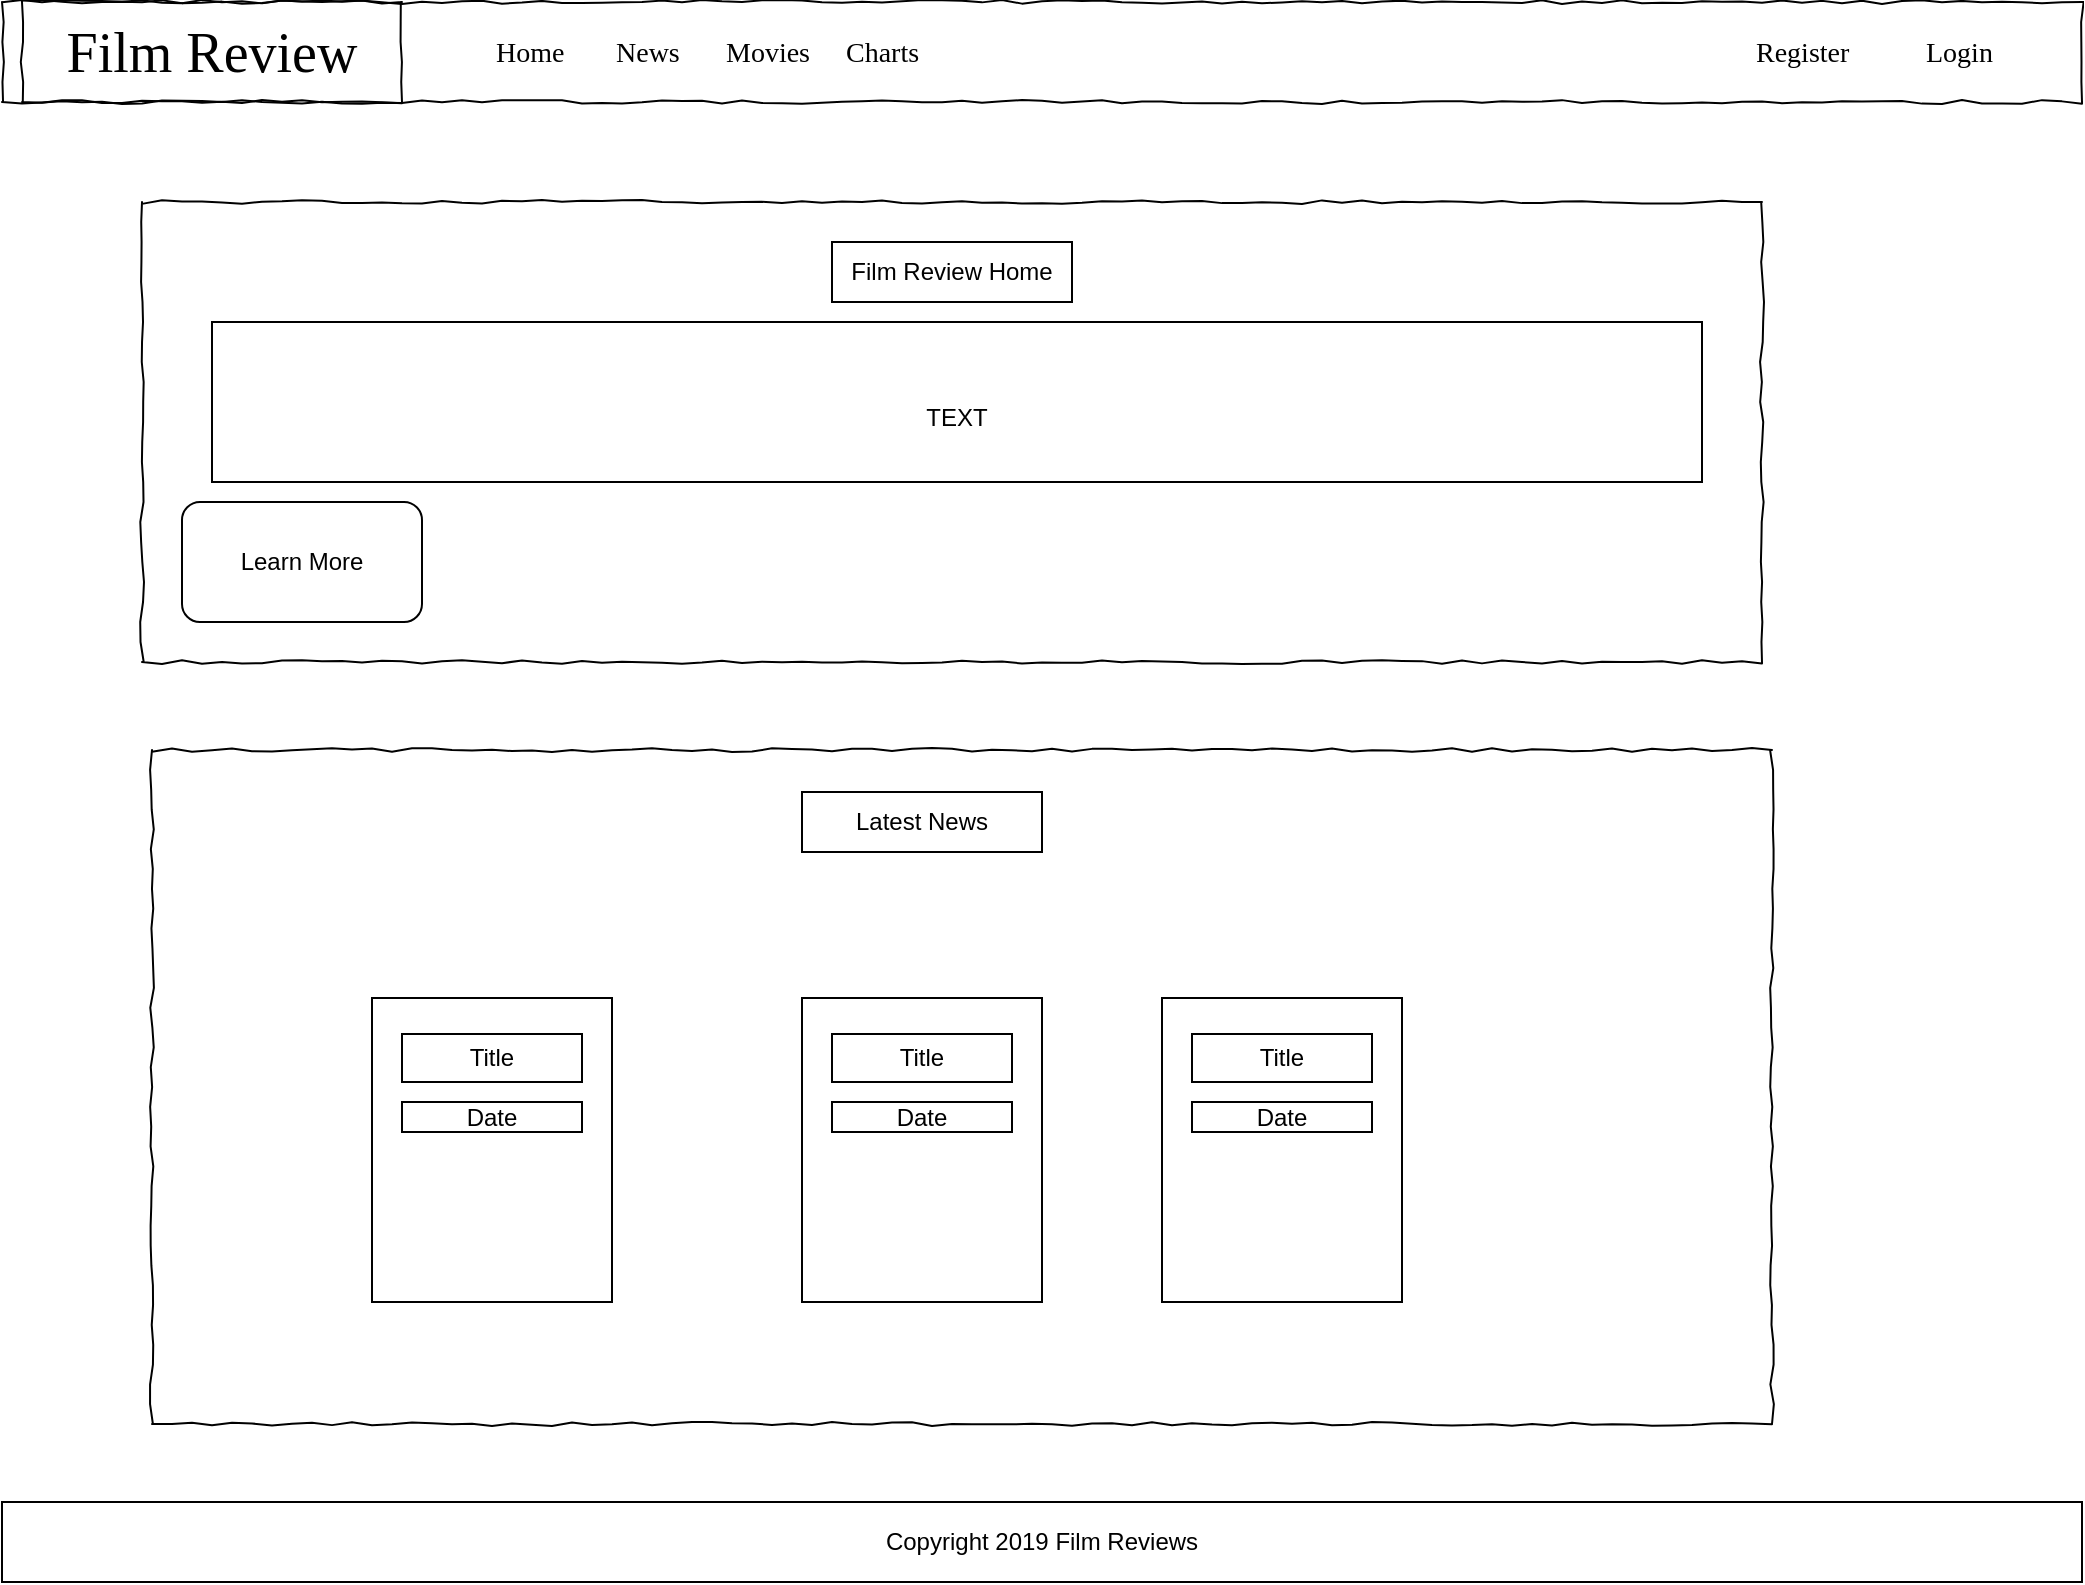 <mxfile version="10.5.7" type="device"><diagram name="Page-1" id="03018318-947c-dd8e-b7a3-06fadd420f32"><mxGraphModel dx="1394" dy="715" grid="1" gridSize="10" guides="1" tooltips="1" connect="1" arrows="1" fold="1" page="1" pageScale="1" pageWidth="1100" pageHeight="850" background="#ffffff" math="0" shadow="0"><root><mxCell id="0"/><mxCell id="1" parent="0"/><mxCell id="677b7b8949515195-2" value="Film Review" style="whiteSpace=wrap;html=1;rounded=0;shadow=0;labelBackgroundColor=none;strokeColor=#000000;strokeWidth=1;fillColor=#ffffff;fontFamily=Verdana;fontSize=28;fontColor=#000000;align=center;comic=1;" parent="1" vertex="1"><mxGeometry x="50" y="50" width="190" height="50" as="geometry"/></mxCell><mxCell id="677b7b8949515195-8" value="" style="whiteSpace=wrap;html=1;rounded=0;shadow=0;labelBackgroundColor=none;strokeColor=#000000;strokeWidth=1;fillColor=none;fontFamily=Verdana;fontSize=12;fontColor=#000000;align=center;comic=1;" parent="1" vertex="1"><mxGeometry x="110" y="150" width="810" height="230" as="geometry"/></mxCell><mxCell id="677b7b8949515195-10" value="" style="whiteSpace=wrap;html=1;rounded=0;shadow=0;labelBackgroundColor=none;strokeColor=#000000;strokeWidth=1;fillColor=none;fontFamily=Verdana;fontSize=12;fontColor=#000000;align=center;comic=1;" parent="1" vertex="1"><mxGeometry x="40" y="50" width="1040" height="50" as="geometry"/></mxCell><mxCell id="677b7b8949515195-11" value="Home" style="text;html=1;points=[];align=left;verticalAlign=top;spacingTop=-4;fontSize=14;fontFamily=Verdana;fontColor=#000000;" parent="1" vertex="1"><mxGeometry x="285" y="65" width="60" height="20" as="geometry"/></mxCell><mxCell id="677b7b8949515195-12" value="News" style="text;html=1;points=[];align=left;verticalAlign=top;spacingTop=-4;fontSize=14;fontFamily=Verdana;fontColor=#000000;" parent="1" vertex="1"><mxGeometry x="345" y="65" width="60" height="20" as="geometry"/></mxCell><mxCell id="677b7b8949515195-13" value="Movies" style="text;html=1;points=[];align=left;verticalAlign=top;spacingTop=-4;fontSize=14;fontFamily=Verdana;fontColor=#000000;" parent="1" vertex="1"><mxGeometry x="400" y="65" width="60" height="20" as="geometry"/></mxCell><mxCell id="677b7b8949515195-26" value="" style="whiteSpace=wrap;html=1;rounded=0;shadow=0;labelBackgroundColor=none;strokeColor=#000000;strokeWidth=1;fillColor=none;fontFamily=Verdana;fontSize=12;fontColor=#000000;align=center;comic=1;" parent="1" vertex="1"><mxGeometry x="115" y="424" width="810" height="337" as="geometry"/></mxCell><mxCell id="Na56FfEJawfqFOZoNTRj-1" value="Charts" style="text;html=1;points=[];align=left;verticalAlign=top;spacingTop=-4;fontSize=14;fontFamily=Verdana;fontColor=#000000;" vertex="1" parent="1"><mxGeometry x="460" y="65" width="60" height="20" as="geometry"/></mxCell><mxCell id="Na56FfEJawfqFOZoNTRj-4" value="Register&lt;br&gt;&lt;br&gt;" style="text;html=1;points=[];align=left;verticalAlign=top;spacingTop=-4;fontSize=14;fontFamily=Verdana;fontColor=#000000;" vertex="1" parent="1"><mxGeometry x="915" y="65" width="60" height="20" as="geometry"/></mxCell><mxCell id="Na56FfEJawfqFOZoNTRj-5" value="Login&lt;br&gt;&lt;br&gt;" style="text;html=1;points=[];align=left;verticalAlign=top;spacingTop=-4;fontSize=14;fontFamily=Verdana;fontColor=#000000;" vertex="1" parent="1"><mxGeometry x="1000" y="65" width="60" height="20" as="geometry"/></mxCell><mxCell id="Na56FfEJawfqFOZoNTRj-7" value="Film Review Home" style="rounded=0;whiteSpace=wrap;html=1;" vertex="1" parent="1"><mxGeometry x="455" y="170" width="120" height="30" as="geometry"/></mxCell><mxCell id="Na56FfEJawfqFOZoNTRj-9" value="Learn More" style="rounded=1;whiteSpace=wrap;html=1;" vertex="1" parent="1"><mxGeometry x="130" y="300" width="120" height="60" as="geometry"/></mxCell><mxCell id="Na56FfEJawfqFOZoNTRj-10" value="Latest News" style="rounded=0;whiteSpace=wrap;html=1;" vertex="1" parent="1"><mxGeometry x="440" y="445" width="120" height="30" as="geometry"/></mxCell><mxCell id="Na56FfEJawfqFOZoNTRj-11" value="" style="rounded=0;whiteSpace=wrap;html=1;" vertex="1" parent="1"><mxGeometry x="225" y="548" width="120" height="152" as="geometry"/></mxCell><mxCell id="Na56FfEJawfqFOZoNTRj-14" value="Title" style="rounded=0;whiteSpace=wrap;html=1;" vertex="1" parent="1"><mxGeometry x="240" y="566" width="90" height="24" as="geometry"/></mxCell><mxCell id="Na56FfEJawfqFOZoNTRj-17" value="Date" style="rounded=0;whiteSpace=wrap;html=1;" vertex="1" parent="1"><mxGeometry x="240" y="600" width="90" height="15" as="geometry"/></mxCell><mxCell id="Na56FfEJawfqFOZoNTRj-24" value="" style="rounded=0;whiteSpace=wrap;html=1;" vertex="1" parent="1"><mxGeometry x="440" y="548" width="120" height="152" as="geometry"/></mxCell><mxCell id="Na56FfEJawfqFOZoNTRj-25" value="Date" style="rounded=0;whiteSpace=wrap;html=1;" vertex="1" parent="1"><mxGeometry x="455" y="600" width="90" height="15" as="geometry"/></mxCell><mxCell id="Na56FfEJawfqFOZoNTRj-26" value="Title" style="rounded=0;whiteSpace=wrap;html=1;" vertex="1" parent="1"><mxGeometry x="455" y="566" width="90" height="24" as="geometry"/></mxCell><mxCell id="Na56FfEJawfqFOZoNTRj-27" value="" style="rounded=0;whiteSpace=wrap;html=1;" vertex="1" parent="1"><mxGeometry x="620" y="548" width="120" height="152" as="geometry"/></mxCell><mxCell id="Na56FfEJawfqFOZoNTRj-28" value="Date" style="rounded=0;whiteSpace=wrap;html=1;" vertex="1" parent="1"><mxGeometry x="635" y="600" width="90" height="15" as="geometry"/></mxCell><mxCell id="Na56FfEJawfqFOZoNTRj-29" value="Title" style="rounded=0;whiteSpace=wrap;html=1;" vertex="1" parent="1"><mxGeometry x="635" y="566" width="90" height="24" as="geometry"/></mxCell><mxCell id="Na56FfEJawfqFOZoNTRj-30" value="&lt;div style=&quot;text-align: left&quot;&gt;&lt;span&gt;Copyright 2019 Film Reviews&lt;/span&gt;&lt;/div&gt;" style="rounded=0;whiteSpace=wrap;html=1;" vertex="1" parent="1"><mxGeometry x="40" y="800" width="1040" height="40" as="geometry"/></mxCell><mxCell id="Na56FfEJawfqFOZoNTRj-31" value="&lt;br&gt;TEXT&lt;br&gt;" style="rounded=0;whiteSpace=wrap;html=1;" vertex="1" parent="1"><mxGeometry x="145" y="210" width="745" height="80" as="geometry"/></mxCell></root></mxGraphModel></diagram></mxfile>
